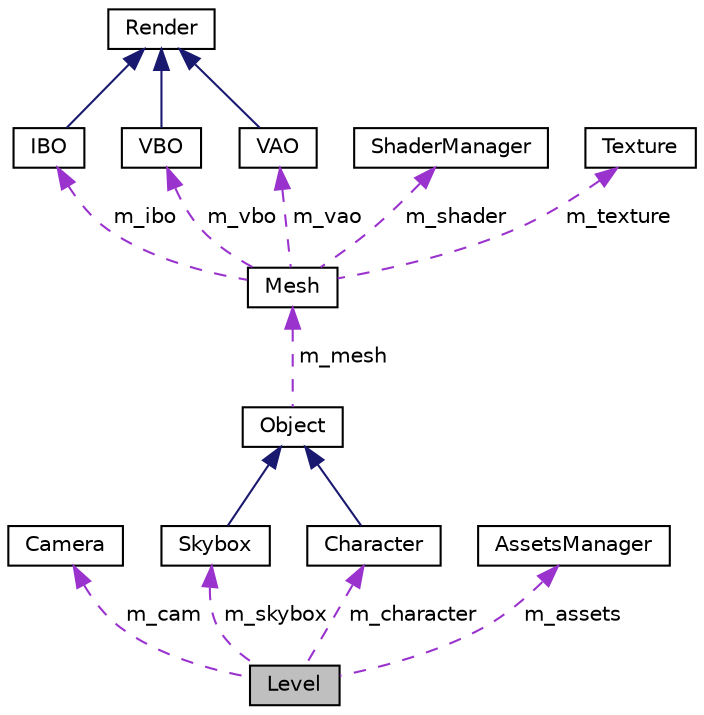 digraph "Level"
{
  edge [fontname="Helvetica",fontsize="10",labelfontname="Helvetica",labelfontsize="10"];
  node [fontname="Helvetica",fontsize="10",shape=record];
  Node1 [label="Level",height=0.2,width=0.4,color="black", fillcolor="grey75", style="filled", fontcolor="black"];
  Node2 -> Node1 [dir="back",color="darkorchid3",fontsize="10",style="dashed",label=" m_cam" ,fontname="Helvetica"];
  Node2 [label="Camera",height=0.2,width=0.4,color="black", fillcolor="white", style="filled",URL="$class_camera.html",tooltip="Camera management. "];
  Node3 -> Node1 [dir="back",color="darkorchid3",fontsize="10",style="dashed",label=" m_skybox" ,fontname="Helvetica"];
  Node3 [label="Skybox",height=0.2,width=0.4,color="black", fillcolor="white", style="filled",URL="$class_skybox.html",tooltip="Class of the blocs on the corner. "];
  Node4 -> Node3 [dir="back",color="midnightblue",fontsize="10",style="solid",fontname="Helvetica"];
  Node4 [label="Object",height=0.2,width=0.4,color="black", fillcolor="white", style="filled",URL="$class_object.html",tooltip="Mother class of the objects on the map. "];
  Node5 -> Node4 [dir="back",color="darkorchid3",fontsize="10",style="dashed",label=" m_mesh" ,fontname="Helvetica"];
  Node5 [label="Mesh",height=0.2,width=0.4,color="black", fillcolor="white", style="filled",URL="$class_mesh.html",tooltip="mesh management (mesh = objects that can be rendered) "];
  Node6 -> Node5 [dir="back",color="darkorchid3",fontsize="10",style="dashed",label=" m_ibo" ,fontname="Helvetica"];
  Node6 [label="IBO",height=0.2,width=0.4,color="black", fillcolor="white", style="filled",URL="$class_i_b_o.html",tooltip="class defining a IBO and associated actions "];
  Node7 -> Node6 [dir="back",color="midnightblue",fontsize="10",style="solid",fontname="Helvetica"];
  Node7 [label="Render",height=0.2,width=0.4,color="black", fillcolor="white", style="filled",URL="$class_render.html",tooltip="Mother class of rendering management. "];
  Node8 -> Node5 [dir="back",color="darkorchid3",fontsize="10",style="dashed",label=" m_shader" ,fontname="Helvetica"];
  Node8 [label="ShaderManager",height=0.2,width=0.4,color="black", fillcolor="white", style="filled",URL="$class_shader_manager.html",tooltip="manage the shaders program and their uniform variables "];
  Node9 -> Node5 [dir="back",color="darkorchid3",fontsize="10",style="dashed",label=" m_texture" ,fontname="Helvetica"];
  Node9 [label="Texture",height=0.2,width=0.4,color="black", fillcolor="white", style="filled",URL="$class_texture.html",tooltip="texture management class "];
  Node10 -> Node5 [dir="back",color="darkorchid3",fontsize="10",style="dashed",label=" m_vbo" ,fontname="Helvetica"];
  Node10 [label="VBO",height=0.2,width=0.4,color="black", fillcolor="white", style="filled",URL="$class_v_b_o.html",tooltip="class defining a VBO and associated actions "];
  Node7 -> Node10 [dir="back",color="midnightblue",fontsize="10",style="solid",fontname="Helvetica"];
  Node11 -> Node5 [dir="back",color="darkorchid3",fontsize="10",style="dashed",label=" m_vao" ,fontname="Helvetica"];
  Node11 [label="VAO",height=0.2,width=0.4,color="black", fillcolor="white", style="filled",URL="$class_v_a_o.html",tooltip="class defining a VAO and associated actions "];
  Node7 -> Node11 [dir="back",color="midnightblue",fontsize="10",style="solid",fontname="Helvetica"];
  Node12 -> Node1 [dir="back",color="darkorchid3",fontsize="10",style="dashed",label=" m_character" ,fontname="Helvetica"];
  Node12 [label="Character",height=0.2,width=0.4,color="black", fillcolor="white", style="filled",URL="$class_character.html",tooltip="Mother class of the different characters. "];
  Node4 -> Node12 [dir="back",color="midnightblue",fontsize="10",style="solid",fontname="Helvetica"];
  Node13 -> Node1 [dir="back",color="darkorchid3",fontsize="10",style="dashed",label=" m_assets" ,fontname="Helvetica"];
  Node13 [label="AssetsManager",height=0.2,width=0.4,color="black", fillcolor="white", style="filled",URL="$class_assets_manager.html",tooltip="The manager of all assets. Make sure you have initialized your OpenGL context before. "];
}
